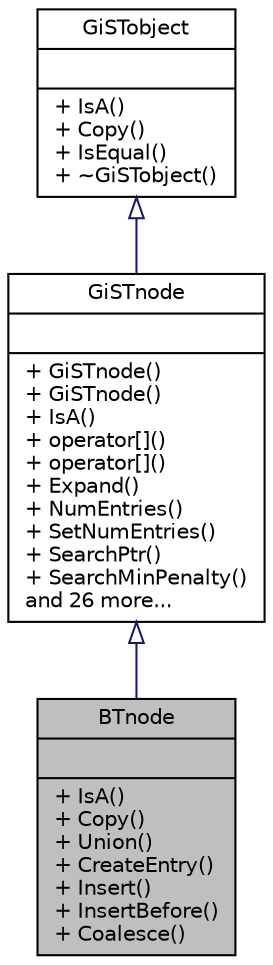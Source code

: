 digraph "BTnode"
{
 // INTERACTIVE_SVG=YES
 // LATEX_PDF_SIZE
  edge [fontname="Helvetica",fontsize="10",labelfontname="Helvetica",labelfontsize="10"];
  node [fontname="Helvetica",fontsize="10",shape=record];
  Node1 [label="{BTnode\n||+ IsA()\l+ Copy()\l+ Union()\l+ CreateEntry()\l+ Insert()\l+ InsertBefore()\l+ Coalesce()\l}",height=0.2,width=0.4,color="black", fillcolor="grey75", style="filled", fontcolor="black",tooltip=" "];
  Node2 -> Node1 [dir="back",color="midnightblue",fontsize="10",style="solid",arrowtail="onormal"];
  Node2 [label="{GiSTnode\n||+ GiSTnode()\l+ GiSTnode()\l+ IsA()\l+ operator[]()\l+ operator[]()\l+ Expand()\l+ NumEntries()\l+ SetNumEntries()\l+ SearchPtr()\l+ SearchMinPenalty()\land 26 more...\l}",height=0.2,width=0.4,color="black", fillcolor="white", style="filled",URL="$classGiSTnode.html",tooltip=" "];
  Node3 -> Node2 [dir="back",color="midnightblue",fontsize="10",style="solid",arrowtail="onormal"];
  Node3 [label="{GiSTobject\n||+ IsA()\l+ Copy()\l+ IsEqual()\l+ ~GiSTobject()\l}",height=0.2,width=0.4,color="black", fillcolor="white", style="filled",URL="$classGiSTobject.html",tooltip=" "];
}
